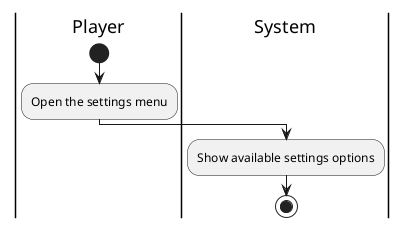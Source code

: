 @startuml checkParamsUC
|Player|
start
:Open the settings menu;

|System|
:Show available settings options;
stop
@enduml
